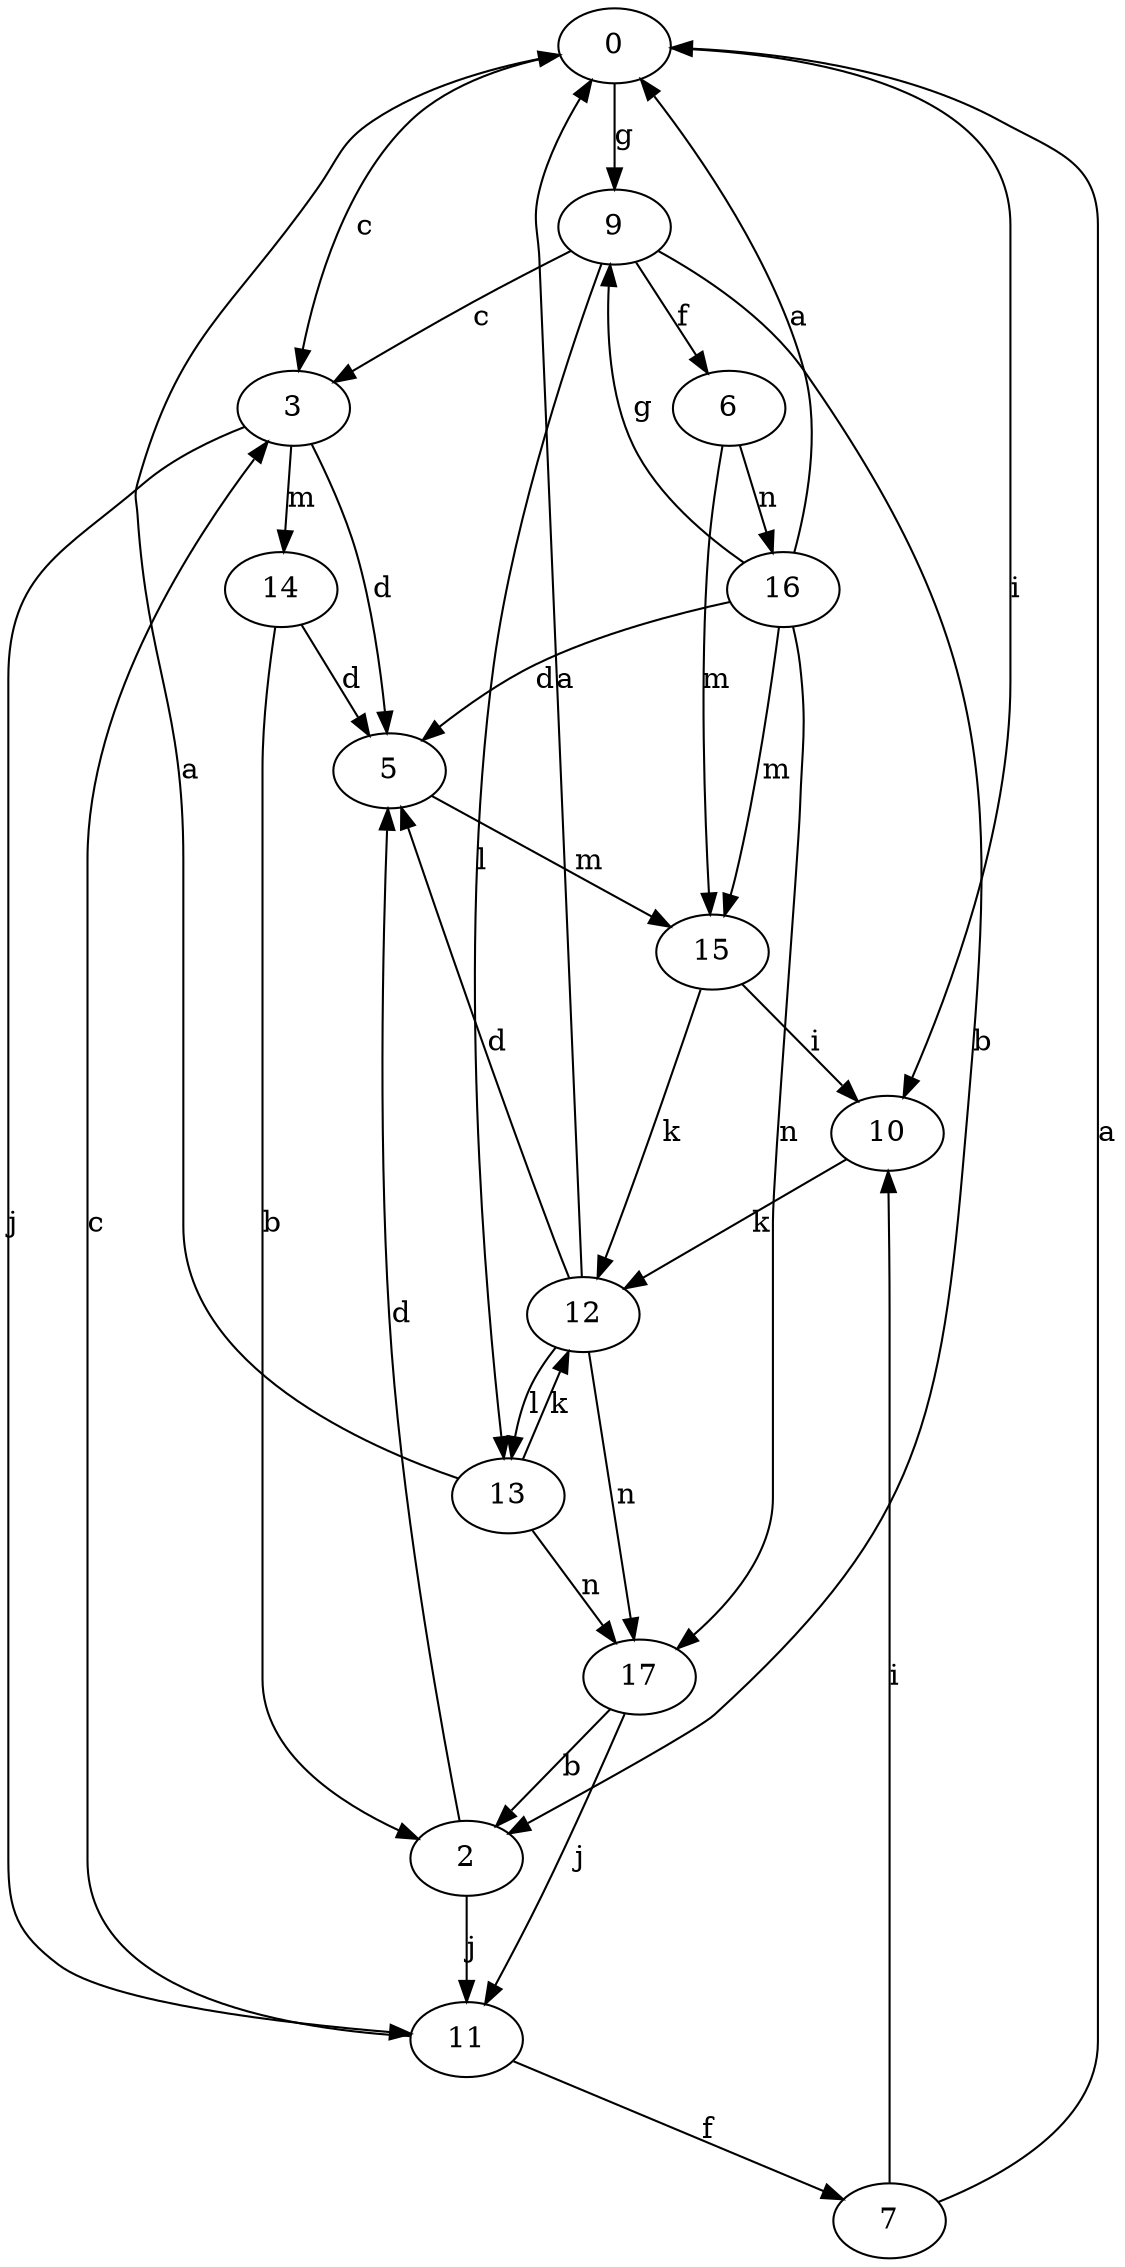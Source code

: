 strict digraph  {
0;
2;
3;
5;
6;
7;
9;
10;
11;
12;
13;
14;
15;
16;
17;
0 -> 3  [label=c];
0 -> 9  [label=g];
0 -> 10  [label=i];
2 -> 5  [label=d];
2 -> 11  [label=j];
3 -> 5  [label=d];
3 -> 11  [label=j];
3 -> 14  [label=m];
5 -> 15  [label=m];
6 -> 15  [label=m];
6 -> 16  [label=n];
7 -> 0  [label=a];
7 -> 10  [label=i];
9 -> 2  [label=b];
9 -> 3  [label=c];
9 -> 6  [label=f];
9 -> 13  [label=l];
10 -> 12  [label=k];
11 -> 3  [label=c];
11 -> 7  [label=f];
12 -> 0  [label=a];
12 -> 5  [label=d];
12 -> 13  [label=l];
12 -> 17  [label=n];
13 -> 0  [label=a];
13 -> 12  [label=k];
13 -> 17  [label=n];
14 -> 2  [label=b];
14 -> 5  [label=d];
15 -> 10  [label=i];
15 -> 12  [label=k];
16 -> 0  [label=a];
16 -> 5  [label=d];
16 -> 9  [label=g];
16 -> 15  [label=m];
16 -> 17  [label=n];
17 -> 2  [label=b];
17 -> 11  [label=j];
}
